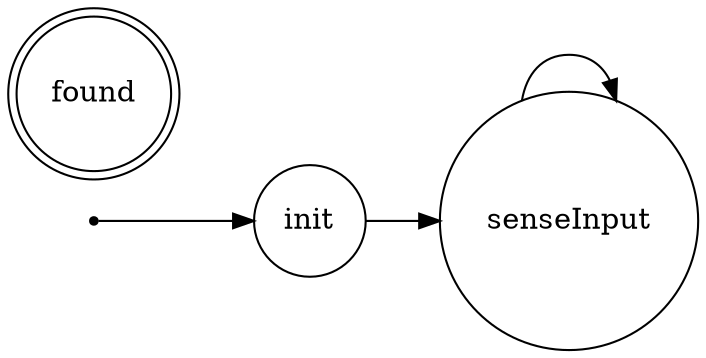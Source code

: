 /*
*
* A GraphViz DOT FSM description 
* Please use a GraphViz visualizer (like http://www.webgraphviz.com)
* 
* Generated by AM,NC,RM
*  
*/
 
digraph finite_state_machine {
  	rankdir=LR;
  	size="8,5"
  	node [shape = point]; iniziale;
  	node [shape = doublecircle]; found; 
  	node [shape = circle];
  	iniziale -> init [label = ""];
  	
  	
  	init -> senseInput [ label = ""];
  	
  	senseInput -> senseInput [ label = ""];
}